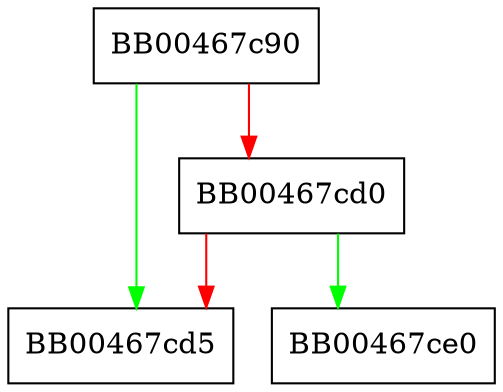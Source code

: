 digraph load_certs {
  node [shape="box"];
  graph [splines=ortho];
  BB00467c90 -> BB00467cd5 [color="green"];
  BB00467c90 -> BB00467cd0 [color="red"];
  BB00467cd0 -> BB00467ce0 [color="green"];
  BB00467cd0 -> BB00467cd5 [color="red"];
}